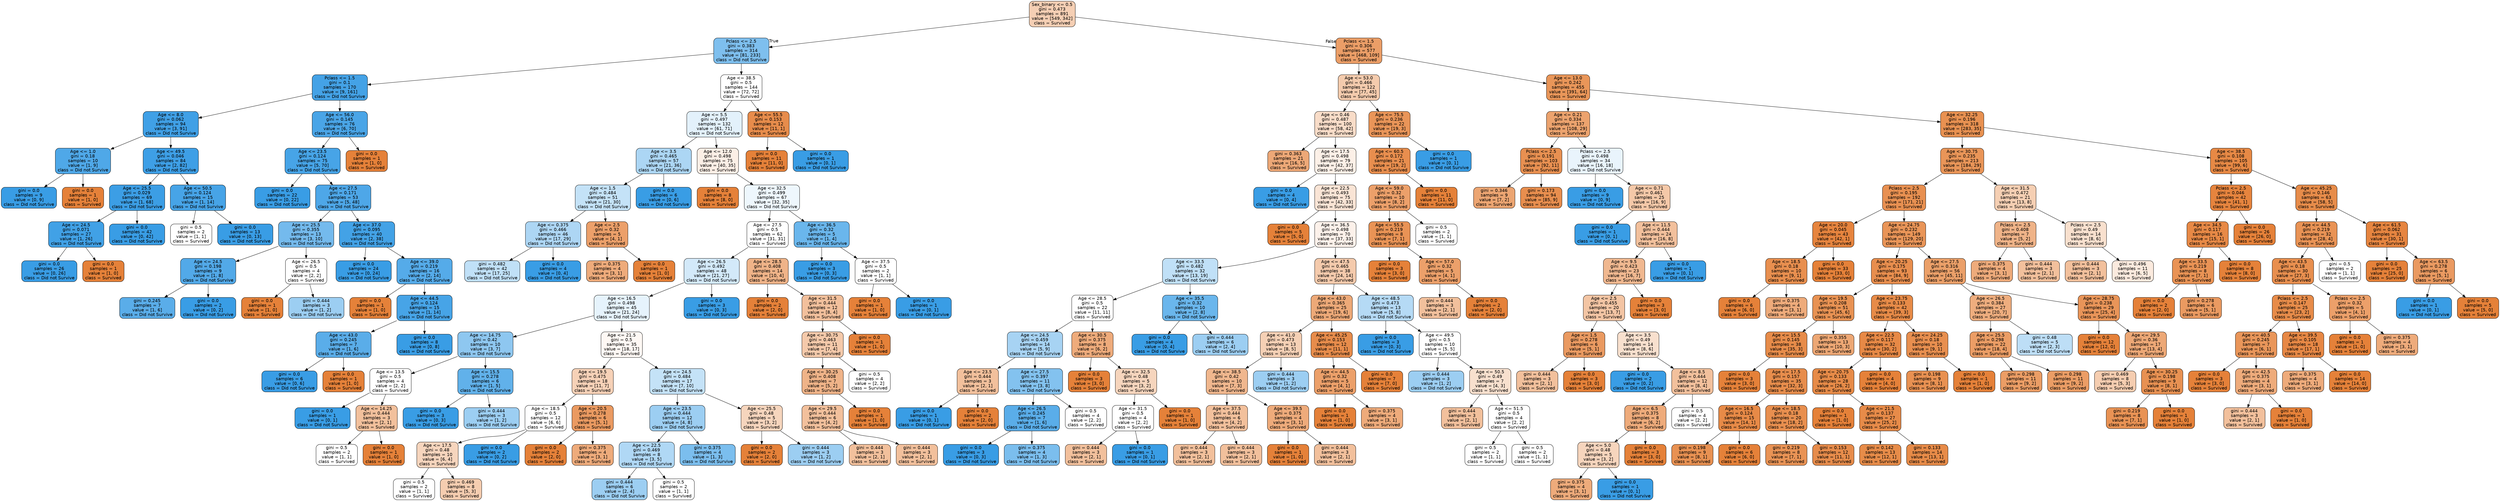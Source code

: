 digraph Tree {
node [shape=box, style="filled, rounded", color="black", fontname=helvetica] ;
edge [fontname=helvetica] ;
0 [label="Sex_binary <= 0.5\ngini = 0.473\nsamples = 891\nvalue = [549, 342]\nclass = Survived", fillcolor="#f5cfb4"] ;
1 [label="Pclass <= 2.5\ngini = 0.383\nsamples = 314\nvalue = [81, 233]\nclass = Did not Survive", fillcolor="#7ebfee"] ;
0 -> 1 [labeldistance=2.5, labelangle=45, headlabel="True"] ;
2 [label="Pclass <= 1.5\ngini = 0.1\nsamples = 170\nvalue = [9, 161]\nclass = Did not Survive", fillcolor="#44a2e6"] ;
1 -> 2 ;
3 [label="Age <= 8.0\ngini = 0.062\nsamples = 94\nvalue = [3, 91]\nclass = Did not Survive", fillcolor="#40a0e6"] ;
2 -> 3 ;
4 [label="Age <= 1.0\ngini = 0.18\nsamples = 10\nvalue = [1, 9]\nclass = Did not Survive", fillcolor="#4fa8e8"] ;
3 -> 4 ;
5 [label="gini = 0.0\nsamples = 9\nvalue = [0, 9]\nclass = Did not Survive", fillcolor="#399de5"] ;
4 -> 5 ;
6 [label="gini = 0.0\nsamples = 1\nvalue = [1, 0]\nclass = Survived", fillcolor="#e58139"] ;
4 -> 6 ;
7 [label="Age <= 49.5\ngini = 0.046\nsamples = 84\nvalue = [2, 82]\nclass = Did not Survive", fillcolor="#3e9fe6"] ;
3 -> 7 ;
8 [label="Age <= 25.5\ngini = 0.029\nsamples = 69\nvalue = [1, 68]\nclass = Did not Survive", fillcolor="#3c9ee5"] ;
7 -> 8 ;
9 [label="Age <= 24.5\ngini = 0.071\nsamples = 27\nvalue = [1, 26]\nclass = Did not Survive", fillcolor="#41a1e6"] ;
8 -> 9 ;
10 [label="gini = 0.0\nsamples = 26\nvalue = [0, 26]\nclass = Did not Survive", fillcolor="#399de5"] ;
9 -> 10 ;
11 [label="gini = 0.0\nsamples = 1\nvalue = [1, 0]\nclass = Survived", fillcolor="#e58139"] ;
9 -> 11 ;
12 [label="gini = 0.0\nsamples = 42\nvalue = [0, 42]\nclass = Did not Survive", fillcolor="#399de5"] ;
8 -> 12 ;
13 [label="Age <= 50.5\ngini = 0.124\nsamples = 15\nvalue = [1, 14]\nclass = Did not Survive", fillcolor="#47a4e7"] ;
7 -> 13 ;
14 [label="gini = 0.5\nsamples = 2\nvalue = [1, 1]\nclass = Survived", fillcolor="#ffffff"] ;
13 -> 14 ;
15 [label="gini = 0.0\nsamples = 13\nvalue = [0, 13]\nclass = Did not Survive", fillcolor="#399de5"] ;
13 -> 15 ;
16 [label="Age <= 56.0\ngini = 0.145\nsamples = 76\nvalue = [6, 70]\nclass = Did not Survive", fillcolor="#4aa5e7"] ;
2 -> 16 ;
17 [label="Age <= 23.5\ngini = 0.124\nsamples = 75\nvalue = [5, 70]\nclass = Did not Survive", fillcolor="#47a4e7"] ;
16 -> 17 ;
18 [label="gini = 0.0\nsamples = 22\nvalue = [0, 22]\nclass = Did not Survive", fillcolor="#399de5"] ;
17 -> 18 ;
19 [label="Age <= 27.5\ngini = 0.171\nsamples = 53\nvalue = [5, 48]\nclass = Did not Survive", fillcolor="#4ea7e8"] ;
17 -> 19 ;
20 [label="Age <= 25.5\ngini = 0.355\nsamples = 13\nvalue = [3, 10]\nclass = Did not Survive", fillcolor="#74baed"] ;
19 -> 20 ;
21 [label="Age <= 24.5\ngini = 0.198\nsamples = 9\nvalue = [1, 8]\nclass = Did not Survive", fillcolor="#52a9e8"] ;
20 -> 21 ;
22 [label="gini = 0.245\nsamples = 7\nvalue = [1, 6]\nclass = Did not Survive", fillcolor="#5aade9"] ;
21 -> 22 ;
23 [label="gini = 0.0\nsamples = 2\nvalue = [0, 2]\nclass = Did not Survive", fillcolor="#399de5"] ;
21 -> 23 ;
24 [label="Age <= 26.5\ngini = 0.5\nsamples = 4\nvalue = [2, 2]\nclass = Survived", fillcolor="#ffffff"] ;
20 -> 24 ;
25 [label="gini = 0.0\nsamples = 1\nvalue = [1, 0]\nclass = Survived", fillcolor="#e58139"] ;
24 -> 25 ;
26 [label="gini = 0.444\nsamples = 3\nvalue = [1, 2]\nclass = Did not Survive", fillcolor="#9ccef2"] ;
24 -> 26 ;
27 [label="Age <= 37.0\ngini = 0.095\nsamples = 40\nvalue = [2, 38]\nclass = Did not Survive", fillcolor="#43a2e6"] ;
19 -> 27 ;
28 [label="gini = 0.0\nsamples = 24\nvalue = [0, 24]\nclass = Did not Survive", fillcolor="#399de5"] ;
27 -> 28 ;
29 [label="Age <= 39.0\ngini = 0.219\nsamples = 16\nvalue = [2, 14]\nclass = Did not Survive", fillcolor="#55abe9"] ;
27 -> 29 ;
30 [label="gini = 0.0\nsamples = 1\nvalue = [1, 0]\nclass = Survived", fillcolor="#e58139"] ;
29 -> 30 ;
31 [label="Age <= 44.5\ngini = 0.124\nsamples = 15\nvalue = [1, 14]\nclass = Did not Survive", fillcolor="#47a4e7"] ;
29 -> 31 ;
32 [label="Age <= 43.0\ngini = 0.245\nsamples = 7\nvalue = [1, 6]\nclass = Did not Survive", fillcolor="#5aade9"] ;
31 -> 32 ;
33 [label="gini = 0.0\nsamples = 6\nvalue = [0, 6]\nclass = Did not Survive", fillcolor="#399de5"] ;
32 -> 33 ;
34 [label="gini = 0.0\nsamples = 1\nvalue = [1, 0]\nclass = Survived", fillcolor="#e58139"] ;
32 -> 34 ;
35 [label="gini = 0.0\nsamples = 8\nvalue = [0, 8]\nclass = Did not Survive", fillcolor="#399de5"] ;
31 -> 35 ;
36 [label="gini = 0.0\nsamples = 1\nvalue = [1, 0]\nclass = Survived", fillcolor="#e58139"] ;
16 -> 36 ;
37 [label="Age <= 38.5\ngini = 0.5\nsamples = 144\nvalue = [72, 72]\nclass = Survived", fillcolor="#ffffff"] ;
1 -> 37 ;
38 [label="Age <= 5.5\ngini = 0.497\nsamples = 132\nvalue = [61, 71]\nclass = Did not Survive", fillcolor="#e3f1fb"] ;
37 -> 38 ;
39 [label="Age <= 3.5\ngini = 0.465\nsamples = 57\nvalue = [21, 36]\nclass = Did not Survive", fillcolor="#acd6f4"] ;
38 -> 39 ;
40 [label="Age <= 1.5\ngini = 0.484\nsamples = 51\nvalue = [21, 30]\nclass = Did not Survive", fillcolor="#c4e2f7"] ;
39 -> 40 ;
41 [label="Age <= 0.375\ngini = 0.466\nsamples = 46\nvalue = [17, 29]\nclass = Did not Survive", fillcolor="#add6f4"] ;
40 -> 41 ;
42 [label="gini = 0.482\nsamples = 42\nvalue = [17, 25]\nclass = Did not Survive", fillcolor="#c0e0f7"] ;
41 -> 42 ;
43 [label="gini = 0.0\nsamples = 4\nvalue = [0, 4]\nclass = Did not Survive", fillcolor="#399de5"] ;
41 -> 43 ;
44 [label="Age <= 2.5\ngini = 0.32\nsamples = 5\nvalue = [4, 1]\nclass = Survived", fillcolor="#eca06a"] ;
40 -> 44 ;
45 [label="gini = 0.375\nsamples = 4\nvalue = [3, 1]\nclass = Survived", fillcolor="#eeab7b"] ;
44 -> 45 ;
46 [label="gini = 0.0\nsamples = 1\nvalue = [1, 0]\nclass = Survived", fillcolor="#e58139"] ;
44 -> 46 ;
47 [label="gini = 0.0\nsamples = 6\nvalue = [0, 6]\nclass = Did not Survive", fillcolor="#399de5"] ;
39 -> 47 ;
48 [label="Age <= 12.0\ngini = 0.498\nsamples = 75\nvalue = [40, 35]\nclass = Survived", fillcolor="#fcefe6"] ;
38 -> 48 ;
49 [label="gini = 0.0\nsamples = 8\nvalue = [8, 0]\nclass = Survived", fillcolor="#e58139"] ;
48 -> 49 ;
50 [label="Age <= 32.5\ngini = 0.499\nsamples = 67\nvalue = [32, 35]\nclass = Did not Survive", fillcolor="#eef7fd"] ;
48 -> 50 ;
51 [label="Age <= 27.5\ngini = 0.5\nsamples = 62\nvalue = [31, 31]\nclass = Survived", fillcolor="#ffffff"] ;
50 -> 51 ;
52 [label="Age <= 26.5\ngini = 0.492\nsamples = 48\nvalue = [21, 27]\nclass = Did not Survive", fillcolor="#d3e9f9"] ;
51 -> 52 ;
53 [label="Age <= 16.5\ngini = 0.498\nsamples = 45\nvalue = [21, 24]\nclass = Did not Survive", fillcolor="#e6f3fc"] ;
52 -> 53 ;
54 [label="Age <= 14.75\ngini = 0.42\nsamples = 10\nvalue = [3, 7]\nclass = Did not Survive", fillcolor="#8ec7f0"] ;
53 -> 54 ;
55 [label="Age <= 13.5\ngini = 0.5\nsamples = 4\nvalue = [2, 2]\nclass = Survived", fillcolor="#ffffff"] ;
54 -> 55 ;
56 [label="gini = 0.0\nsamples = 1\nvalue = [0, 1]\nclass = Did not Survive", fillcolor="#399de5"] ;
55 -> 56 ;
57 [label="Age <= 14.25\ngini = 0.444\nsamples = 3\nvalue = [2, 1]\nclass = Survived", fillcolor="#f2c09c"] ;
55 -> 57 ;
58 [label="gini = 0.5\nsamples = 2\nvalue = [1, 1]\nclass = Survived", fillcolor="#ffffff"] ;
57 -> 58 ;
59 [label="gini = 0.0\nsamples = 1\nvalue = [1, 0]\nclass = Survived", fillcolor="#e58139"] ;
57 -> 59 ;
60 [label="Age <= 15.5\ngini = 0.278\nsamples = 6\nvalue = [1, 5]\nclass = Did not Survive", fillcolor="#61b1ea"] ;
54 -> 60 ;
61 [label="gini = 0.0\nsamples = 3\nvalue = [0, 3]\nclass = Did not Survive", fillcolor="#399de5"] ;
60 -> 61 ;
62 [label="gini = 0.444\nsamples = 3\nvalue = [1, 2]\nclass = Did not Survive", fillcolor="#9ccef2"] ;
60 -> 62 ;
63 [label="Age <= 21.5\ngini = 0.5\nsamples = 35\nvalue = [18, 17]\nclass = Survived", fillcolor="#fef8f4"] ;
53 -> 63 ;
64 [label="Age <= 19.5\ngini = 0.475\nsamples = 18\nvalue = [11, 7]\nclass = Survived", fillcolor="#f6d1b7"] ;
63 -> 64 ;
65 [label="Age <= 18.5\ngini = 0.5\nsamples = 12\nvalue = [6, 6]\nclass = Survived", fillcolor="#ffffff"] ;
64 -> 65 ;
66 [label="Age <= 17.5\ngini = 0.48\nsamples = 10\nvalue = [6, 4]\nclass = Survived", fillcolor="#f6d5bd"] ;
65 -> 66 ;
67 [label="gini = 0.5\nsamples = 2\nvalue = [1, 1]\nclass = Survived", fillcolor="#ffffff"] ;
66 -> 67 ;
68 [label="gini = 0.469\nsamples = 8\nvalue = [5, 3]\nclass = Survived", fillcolor="#f5cdb0"] ;
66 -> 68 ;
69 [label="gini = 0.0\nsamples = 2\nvalue = [0, 2]\nclass = Did not Survive", fillcolor="#399de5"] ;
65 -> 69 ;
70 [label="Age <= 20.5\ngini = 0.278\nsamples = 6\nvalue = [5, 1]\nclass = Survived", fillcolor="#ea9a61"] ;
64 -> 70 ;
71 [label="gini = 0.0\nsamples = 2\nvalue = [2, 0]\nclass = Survived", fillcolor="#e58139"] ;
70 -> 71 ;
72 [label="gini = 0.375\nsamples = 4\nvalue = [3, 1]\nclass = Survived", fillcolor="#eeab7b"] ;
70 -> 72 ;
73 [label="Age <= 24.5\ngini = 0.484\nsamples = 17\nvalue = [7, 10]\nclass = Did not Survive", fillcolor="#c4e2f7"] ;
63 -> 73 ;
74 [label="Age <= 23.5\ngini = 0.444\nsamples = 12\nvalue = [4, 8]\nclass = Did not Survive", fillcolor="#9ccef2"] ;
73 -> 74 ;
75 [label="Age <= 22.5\ngini = 0.469\nsamples = 8\nvalue = [3, 5]\nclass = Did not Survive", fillcolor="#b0d8f5"] ;
74 -> 75 ;
76 [label="gini = 0.444\nsamples = 6\nvalue = [2, 4]\nclass = Did not Survive", fillcolor="#9ccef2"] ;
75 -> 76 ;
77 [label="gini = 0.5\nsamples = 2\nvalue = [1, 1]\nclass = Survived", fillcolor="#ffffff"] ;
75 -> 77 ;
78 [label="gini = 0.375\nsamples = 4\nvalue = [1, 3]\nclass = Did not Survive", fillcolor="#7bbeee"] ;
74 -> 78 ;
79 [label="Age <= 25.5\ngini = 0.48\nsamples = 5\nvalue = [3, 2]\nclass = Survived", fillcolor="#f6d5bd"] ;
73 -> 79 ;
80 [label="gini = 0.0\nsamples = 2\nvalue = [2, 0]\nclass = Survived", fillcolor="#e58139"] ;
79 -> 80 ;
81 [label="gini = 0.444\nsamples = 3\nvalue = [1, 2]\nclass = Did not Survive", fillcolor="#9ccef2"] ;
79 -> 81 ;
82 [label="gini = 0.0\nsamples = 3\nvalue = [0, 3]\nclass = Did not Survive", fillcolor="#399de5"] ;
52 -> 82 ;
83 [label="Age <= 28.5\ngini = 0.408\nsamples = 14\nvalue = [10, 4]\nclass = Survived", fillcolor="#efb388"] ;
51 -> 83 ;
84 [label="gini = 0.0\nsamples = 2\nvalue = [2, 0]\nclass = Survived", fillcolor="#e58139"] ;
83 -> 84 ;
85 [label="Age <= 31.5\ngini = 0.444\nsamples = 12\nvalue = [8, 4]\nclass = Survived", fillcolor="#f2c09c"] ;
83 -> 85 ;
86 [label="Age <= 30.75\ngini = 0.463\nsamples = 11\nvalue = [7, 4]\nclass = Survived", fillcolor="#f4c9aa"] ;
85 -> 86 ;
87 [label="Age <= 30.25\ngini = 0.408\nsamples = 7\nvalue = [5, 2]\nclass = Survived", fillcolor="#efb388"] ;
86 -> 87 ;
88 [label="Age <= 29.5\ngini = 0.444\nsamples = 6\nvalue = [4, 2]\nclass = Survived", fillcolor="#f2c09c"] ;
87 -> 88 ;
89 [label="gini = 0.444\nsamples = 3\nvalue = [2, 1]\nclass = Survived", fillcolor="#f2c09c"] ;
88 -> 89 ;
90 [label="gini = 0.444\nsamples = 3\nvalue = [2, 1]\nclass = Survived", fillcolor="#f2c09c"] ;
88 -> 90 ;
91 [label="gini = 0.0\nsamples = 1\nvalue = [1, 0]\nclass = Survived", fillcolor="#e58139"] ;
87 -> 91 ;
92 [label="gini = 0.5\nsamples = 4\nvalue = [2, 2]\nclass = Survived", fillcolor="#ffffff"] ;
86 -> 92 ;
93 [label="gini = 0.0\nsamples = 1\nvalue = [1, 0]\nclass = Survived", fillcolor="#e58139"] ;
85 -> 93 ;
94 [label="Age <= 36.5\ngini = 0.32\nsamples = 5\nvalue = [1, 4]\nclass = Did not Survive", fillcolor="#6ab6ec"] ;
50 -> 94 ;
95 [label="gini = 0.0\nsamples = 3\nvalue = [0, 3]\nclass = Did not Survive", fillcolor="#399de5"] ;
94 -> 95 ;
96 [label="Age <= 37.5\ngini = 0.5\nsamples = 2\nvalue = [1, 1]\nclass = Survived", fillcolor="#ffffff"] ;
94 -> 96 ;
97 [label="gini = 0.0\nsamples = 1\nvalue = [1, 0]\nclass = Survived", fillcolor="#e58139"] ;
96 -> 97 ;
98 [label="gini = 0.0\nsamples = 1\nvalue = [0, 1]\nclass = Did not Survive", fillcolor="#399de5"] ;
96 -> 98 ;
99 [label="Age <= 55.5\ngini = 0.153\nsamples = 12\nvalue = [11, 1]\nclass = Survived", fillcolor="#e78c4b"] ;
37 -> 99 ;
100 [label="gini = 0.0\nsamples = 11\nvalue = [11, 0]\nclass = Survived", fillcolor="#e58139"] ;
99 -> 100 ;
101 [label="gini = 0.0\nsamples = 1\nvalue = [0, 1]\nclass = Did not Survive", fillcolor="#399de5"] ;
99 -> 101 ;
102 [label="Pclass <= 1.5\ngini = 0.306\nsamples = 577\nvalue = [468, 109]\nclass = Survived", fillcolor="#eb9e67"] ;
0 -> 102 [labeldistance=2.5, labelangle=-45, headlabel="False"] ;
103 [label="Age <= 53.0\ngini = 0.466\nsamples = 122\nvalue = [77, 45]\nclass = Survived", fillcolor="#f4cbad"] ;
102 -> 103 ;
104 [label="Age <= 0.46\ngini = 0.487\nsamples = 100\nvalue = [58, 42]\nclass = Survived", fillcolor="#f8dcc8"] ;
103 -> 104 ;
105 [label="gini = 0.363\nsamples = 21\nvalue = [16, 5]\nclass = Survived", fillcolor="#eda877"] ;
104 -> 105 ;
106 [label="Age <= 17.5\ngini = 0.498\nsamples = 79\nvalue = [42, 37]\nclass = Survived", fillcolor="#fcf0e7"] ;
104 -> 106 ;
107 [label="gini = 0.0\nsamples = 4\nvalue = [0, 4]\nclass = Did not Survive", fillcolor="#399de5"] ;
106 -> 107 ;
108 [label="Age <= 22.5\ngini = 0.493\nsamples = 75\nvalue = [42, 33]\nclass = Survived", fillcolor="#f9e4d5"] ;
106 -> 108 ;
109 [label="gini = 0.0\nsamples = 5\nvalue = [5, 0]\nclass = Survived", fillcolor="#e58139"] ;
108 -> 109 ;
110 [label="Age <= 36.5\ngini = 0.498\nsamples = 70\nvalue = [37, 33]\nclass = Survived", fillcolor="#fcf1ea"] ;
108 -> 110 ;
111 [label="Age <= 33.5\ngini = 0.482\nsamples = 32\nvalue = [13, 19]\nclass = Did not Survive", fillcolor="#c0e0f7"] ;
110 -> 111 ;
112 [label="Age <= 28.5\ngini = 0.5\nsamples = 22\nvalue = [11, 11]\nclass = Survived", fillcolor="#ffffff"] ;
111 -> 112 ;
113 [label="Age <= 24.5\ngini = 0.459\nsamples = 14\nvalue = [5, 9]\nclass = Did not Survive", fillcolor="#a7d3f3"] ;
112 -> 113 ;
114 [label="Age <= 23.5\ngini = 0.444\nsamples = 3\nvalue = [2, 1]\nclass = Survived", fillcolor="#f2c09c"] ;
113 -> 114 ;
115 [label="gini = 0.0\nsamples = 1\nvalue = [0, 1]\nclass = Did not Survive", fillcolor="#399de5"] ;
114 -> 115 ;
116 [label="gini = 0.0\nsamples = 2\nvalue = [2, 0]\nclass = Survived", fillcolor="#e58139"] ;
114 -> 116 ;
117 [label="Age <= 27.5\ngini = 0.397\nsamples = 11\nvalue = [3, 8]\nclass = Did not Survive", fillcolor="#83c2ef"] ;
113 -> 117 ;
118 [label="Age <= 26.5\ngini = 0.245\nsamples = 7\nvalue = [1, 6]\nclass = Did not Survive", fillcolor="#5aade9"] ;
117 -> 118 ;
119 [label="gini = 0.0\nsamples = 3\nvalue = [0, 3]\nclass = Did not Survive", fillcolor="#399de5"] ;
118 -> 119 ;
120 [label="gini = 0.375\nsamples = 4\nvalue = [1, 3]\nclass = Did not Survive", fillcolor="#7bbeee"] ;
118 -> 120 ;
121 [label="gini = 0.5\nsamples = 4\nvalue = [2, 2]\nclass = Survived", fillcolor="#ffffff"] ;
117 -> 121 ;
122 [label="Age <= 30.5\ngini = 0.375\nsamples = 8\nvalue = [6, 2]\nclass = Survived", fillcolor="#eeab7b"] ;
112 -> 122 ;
123 [label="gini = 0.0\nsamples = 3\nvalue = [3, 0]\nclass = Survived", fillcolor="#e58139"] ;
122 -> 123 ;
124 [label="Age <= 32.5\ngini = 0.48\nsamples = 5\nvalue = [3, 2]\nclass = Survived", fillcolor="#f6d5bd"] ;
122 -> 124 ;
125 [label="Age <= 31.5\ngini = 0.5\nsamples = 4\nvalue = [2, 2]\nclass = Survived", fillcolor="#ffffff"] ;
124 -> 125 ;
126 [label="gini = 0.444\nsamples = 3\nvalue = [2, 1]\nclass = Survived", fillcolor="#f2c09c"] ;
125 -> 126 ;
127 [label="gini = 0.0\nsamples = 1\nvalue = [0, 1]\nclass = Did not Survive", fillcolor="#399de5"] ;
125 -> 127 ;
128 [label="gini = 0.0\nsamples = 1\nvalue = [1, 0]\nclass = Survived", fillcolor="#e58139"] ;
124 -> 128 ;
129 [label="Age <= 35.5\ngini = 0.32\nsamples = 10\nvalue = [2, 8]\nclass = Did not Survive", fillcolor="#6ab6ec"] ;
111 -> 129 ;
130 [label="gini = 0.0\nsamples = 4\nvalue = [0, 4]\nclass = Did not Survive", fillcolor="#399de5"] ;
129 -> 130 ;
131 [label="gini = 0.444\nsamples = 6\nvalue = [2, 4]\nclass = Did not Survive", fillcolor="#9ccef2"] ;
129 -> 131 ;
132 [label="Age <= 47.5\ngini = 0.465\nsamples = 38\nvalue = [24, 14]\nclass = Survived", fillcolor="#f4caac"] ;
110 -> 132 ;
133 [label="Age <= 43.0\ngini = 0.365\nsamples = 25\nvalue = [19, 6]\nclass = Survived", fillcolor="#eda978"] ;
132 -> 133 ;
134 [label="Age <= 41.0\ngini = 0.473\nsamples = 13\nvalue = [8, 5]\nclass = Survived", fillcolor="#f5d0b5"] ;
133 -> 134 ;
135 [label="Age <= 38.5\ngini = 0.42\nsamples = 10\nvalue = [7, 3]\nclass = Survived", fillcolor="#f0b78e"] ;
134 -> 135 ;
136 [label="Age <= 37.5\ngini = 0.444\nsamples = 6\nvalue = [4, 2]\nclass = Survived", fillcolor="#f2c09c"] ;
135 -> 136 ;
137 [label="gini = 0.444\nsamples = 3\nvalue = [2, 1]\nclass = Survived", fillcolor="#f2c09c"] ;
136 -> 137 ;
138 [label="gini = 0.444\nsamples = 3\nvalue = [2, 1]\nclass = Survived", fillcolor="#f2c09c"] ;
136 -> 138 ;
139 [label="Age <= 39.5\ngini = 0.375\nsamples = 4\nvalue = [3, 1]\nclass = Survived", fillcolor="#eeab7b"] ;
135 -> 139 ;
140 [label="gini = 0.0\nsamples = 1\nvalue = [1, 0]\nclass = Survived", fillcolor="#e58139"] ;
139 -> 140 ;
141 [label="gini = 0.444\nsamples = 3\nvalue = [2, 1]\nclass = Survived", fillcolor="#f2c09c"] ;
139 -> 141 ;
142 [label="gini = 0.444\nsamples = 3\nvalue = [1, 2]\nclass = Did not Survive", fillcolor="#9ccef2"] ;
134 -> 142 ;
143 [label="Age <= 45.25\ngini = 0.153\nsamples = 12\nvalue = [11, 1]\nclass = Survived", fillcolor="#e78c4b"] ;
133 -> 143 ;
144 [label="Age <= 44.5\ngini = 0.32\nsamples = 5\nvalue = [4, 1]\nclass = Survived", fillcolor="#eca06a"] ;
143 -> 144 ;
145 [label="gini = 0.0\nsamples = 1\nvalue = [1, 0]\nclass = Survived", fillcolor="#e58139"] ;
144 -> 145 ;
146 [label="gini = 0.375\nsamples = 4\nvalue = [3, 1]\nclass = Survived", fillcolor="#eeab7b"] ;
144 -> 146 ;
147 [label="gini = 0.0\nsamples = 7\nvalue = [7, 0]\nclass = Survived", fillcolor="#e58139"] ;
143 -> 147 ;
148 [label="Age <= 48.5\ngini = 0.473\nsamples = 13\nvalue = [5, 8]\nclass = Did not Survive", fillcolor="#b5daf5"] ;
132 -> 148 ;
149 [label="gini = 0.0\nsamples = 3\nvalue = [0, 3]\nclass = Did not Survive", fillcolor="#399de5"] ;
148 -> 149 ;
150 [label="Age <= 49.5\ngini = 0.5\nsamples = 10\nvalue = [5, 5]\nclass = Survived", fillcolor="#ffffff"] ;
148 -> 150 ;
151 [label="gini = 0.444\nsamples = 3\nvalue = [1, 2]\nclass = Did not Survive", fillcolor="#9ccef2"] ;
150 -> 151 ;
152 [label="Age <= 50.5\ngini = 0.49\nsamples = 7\nvalue = [4, 3]\nclass = Survived", fillcolor="#f8e0ce"] ;
150 -> 152 ;
153 [label="gini = 0.444\nsamples = 3\nvalue = [2, 1]\nclass = Survived", fillcolor="#f2c09c"] ;
152 -> 153 ;
154 [label="Age <= 51.5\ngini = 0.5\nsamples = 4\nvalue = [2, 2]\nclass = Survived", fillcolor="#ffffff"] ;
152 -> 154 ;
155 [label="gini = 0.5\nsamples = 2\nvalue = [1, 1]\nclass = Survived", fillcolor="#ffffff"] ;
154 -> 155 ;
156 [label="gini = 0.5\nsamples = 2\nvalue = [1, 1]\nclass = Survived", fillcolor="#ffffff"] ;
154 -> 156 ;
157 [label="Age <= 75.5\ngini = 0.236\nsamples = 22\nvalue = [19, 3]\nclass = Survived", fillcolor="#e99558"] ;
103 -> 157 ;
158 [label="Age <= 60.5\ngini = 0.172\nsamples = 21\nvalue = [19, 2]\nclass = Survived", fillcolor="#e88e4e"] ;
157 -> 158 ;
159 [label="Age <= 59.0\ngini = 0.32\nsamples = 10\nvalue = [8, 2]\nclass = Survived", fillcolor="#eca06a"] ;
158 -> 159 ;
160 [label="Age <= 55.5\ngini = 0.219\nsamples = 8\nvalue = [7, 1]\nclass = Survived", fillcolor="#e99355"] ;
159 -> 160 ;
161 [label="gini = 0.0\nsamples = 3\nvalue = [3, 0]\nclass = Survived", fillcolor="#e58139"] ;
160 -> 161 ;
162 [label="Age <= 57.0\ngini = 0.32\nsamples = 5\nvalue = [4, 1]\nclass = Survived", fillcolor="#eca06a"] ;
160 -> 162 ;
163 [label="gini = 0.444\nsamples = 3\nvalue = [2, 1]\nclass = Survived", fillcolor="#f2c09c"] ;
162 -> 163 ;
164 [label="gini = 0.0\nsamples = 2\nvalue = [2, 0]\nclass = Survived", fillcolor="#e58139"] ;
162 -> 164 ;
165 [label="gini = 0.5\nsamples = 2\nvalue = [1, 1]\nclass = Survived", fillcolor="#ffffff"] ;
159 -> 165 ;
166 [label="gini = 0.0\nsamples = 11\nvalue = [11, 0]\nclass = Survived", fillcolor="#e58139"] ;
158 -> 166 ;
167 [label="gini = 0.0\nsamples = 1\nvalue = [0, 1]\nclass = Did not Survive", fillcolor="#399de5"] ;
157 -> 167 ;
168 [label="Age <= 13.0\ngini = 0.242\nsamples = 455\nvalue = [391, 64]\nclass = Survived", fillcolor="#e99659"] ;
102 -> 168 ;
169 [label="Age <= 0.21\ngini = 0.334\nsamples = 137\nvalue = [108, 29]\nclass = Survived", fillcolor="#eca36e"] ;
168 -> 169 ;
170 [label="Pclass <= 2.5\ngini = 0.191\nsamples = 103\nvalue = [92, 11]\nclass = Survived", fillcolor="#e89051"] ;
169 -> 170 ;
171 [label="gini = 0.346\nsamples = 9\nvalue = [7, 2]\nclass = Survived", fillcolor="#eca572"] ;
170 -> 171 ;
172 [label="gini = 0.173\nsamples = 94\nvalue = [85, 9]\nclass = Survived", fillcolor="#e88e4e"] ;
170 -> 172 ;
173 [label="Pclass <= 2.5\ngini = 0.498\nsamples = 34\nvalue = [16, 18]\nclass = Did not Survive", fillcolor="#e9f4fc"] ;
169 -> 173 ;
174 [label="gini = 0.0\nsamples = 9\nvalue = [0, 9]\nclass = Did not Survive", fillcolor="#399de5"] ;
173 -> 174 ;
175 [label="Age <= 0.71\ngini = 0.461\nsamples = 25\nvalue = [16, 9]\nclass = Survived", fillcolor="#f4c8a8"] ;
173 -> 175 ;
176 [label="gini = 0.0\nsamples = 1\nvalue = [0, 1]\nclass = Did not Survive", fillcolor="#399de5"] ;
175 -> 176 ;
177 [label="Age <= 11.5\ngini = 0.444\nsamples = 24\nvalue = [16, 8]\nclass = Survived", fillcolor="#f2c09c"] ;
175 -> 177 ;
178 [label="Age <= 9.5\ngini = 0.423\nsamples = 23\nvalue = [16, 7]\nclass = Survived", fillcolor="#f0b890"] ;
177 -> 178 ;
179 [label="Age <= 2.5\ngini = 0.455\nsamples = 20\nvalue = [13, 7]\nclass = Survived", fillcolor="#f3c5a4"] ;
178 -> 179 ;
180 [label="Age <= 1.5\ngini = 0.278\nsamples = 6\nvalue = [5, 1]\nclass = Survived", fillcolor="#ea9a61"] ;
179 -> 180 ;
181 [label="gini = 0.444\nsamples = 3\nvalue = [2, 1]\nclass = Survived", fillcolor="#f2c09c"] ;
180 -> 181 ;
182 [label="gini = 0.0\nsamples = 3\nvalue = [3, 0]\nclass = Survived", fillcolor="#e58139"] ;
180 -> 182 ;
183 [label="Age <= 3.5\ngini = 0.49\nsamples = 14\nvalue = [8, 6]\nclass = Survived", fillcolor="#f8e0ce"] ;
179 -> 183 ;
184 [label="gini = 0.0\nsamples = 2\nvalue = [0, 2]\nclass = Did not Survive", fillcolor="#399de5"] ;
183 -> 184 ;
185 [label="Age <= 8.5\ngini = 0.444\nsamples = 12\nvalue = [8, 4]\nclass = Survived", fillcolor="#f2c09c"] ;
183 -> 185 ;
186 [label="Age <= 6.5\ngini = 0.375\nsamples = 8\nvalue = [6, 2]\nclass = Survived", fillcolor="#eeab7b"] ;
185 -> 186 ;
187 [label="Age <= 5.0\ngini = 0.48\nsamples = 5\nvalue = [3, 2]\nclass = Survived", fillcolor="#f6d5bd"] ;
186 -> 187 ;
188 [label="gini = 0.375\nsamples = 4\nvalue = [3, 1]\nclass = Survived", fillcolor="#eeab7b"] ;
187 -> 188 ;
189 [label="gini = 0.0\nsamples = 1\nvalue = [0, 1]\nclass = Did not Survive", fillcolor="#399de5"] ;
187 -> 189 ;
190 [label="gini = 0.0\nsamples = 3\nvalue = [3, 0]\nclass = Survived", fillcolor="#e58139"] ;
186 -> 190 ;
191 [label="gini = 0.5\nsamples = 4\nvalue = [2, 2]\nclass = Survived", fillcolor="#ffffff"] ;
185 -> 191 ;
192 [label="gini = 0.0\nsamples = 3\nvalue = [3, 0]\nclass = Survived", fillcolor="#e58139"] ;
178 -> 192 ;
193 [label="gini = 0.0\nsamples = 1\nvalue = [0, 1]\nclass = Did not Survive", fillcolor="#399de5"] ;
177 -> 193 ;
194 [label="Age <= 32.25\ngini = 0.196\nsamples = 318\nvalue = [283, 35]\nclass = Survived", fillcolor="#e89151"] ;
168 -> 194 ;
195 [label="Age <= 30.75\ngini = 0.235\nsamples = 213\nvalue = [184, 29]\nclass = Survived", fillcolor="#e99558"] ;
194 -> 195 ;
196 [label="Pclass <= 2.5\ngini = 0.195\nsamples = 192\nvalue = [171, 21]\nclass = Survived", fillcolor="#e89051"] ;
195 -> 196 ;
197 [label="Age <= 20.0\ngini = 0.045\nsamples = 43\nvalue = [42, 1]\nclass = Survived", fillcolor="#e6843e"] ;
196 -> 197 ;
198 [label="Age <= 18.5\ngini = 0.18\nsamples = 10\nvalue = [9, 1]\nclass = Survived", fillcolor="#e88f4f"] ;
197 -> 198 ;
199 [label="gini = 0.0\nsamples = 6\nvalue = [6, 0]\nclass = Survived", fillcolor="#e58139"] ;
198 -> 199 ;
200 [label="gini = 0.375\nsamples = 4\nvalue = [3, 1]\nclass = Survived", fillcolor="#eeab7b"] ;
198 -> 200 ;
201 [label="gini = 0.0\nsamples = 33\nvalue = [33, 0]\nclass = Survived", fillcolor="#e58139"] ;
197 -> 201 ;
202 [label="Age <= 24.75\ngini = 0.232\nsamples = 149\nvalue = [129, 20]\nclass = Survived", fillcolor="#e99558"] ;
196 -> 202 ;
203 [label="Age <= 20.25\ngini = 0.175\nsamples = 93\nvalue = [84, 9]\nclass = Survived", fillcolor="#e88e4e"] ;
202 -> 203 ;
204 [label="Age <= 19.5\ngini = 0.208\nsamples = 51\nvalue = [45, 6]\nclass = Survived", fillcolor="#e89253"] ;
203 -> 204 ;
205 [label="Age <= 15.5\ngini = 0.145\nsamples = 38\nvalue = [35, 3]\nclass = Survived", fillcolor="#e78c4a"] ;
204 -> 205 ;
206 [label="gini = 0.0\nsamples = 3\nvalue = [3, 0]\nclass = Survived", fillcolor="#e58139"] ;
205 -> 206 ;
207 [label="Age <= 17.5\ngini = 0.157\nsamples = 35\nvalue = [32, 3]\nclass = Survived", fillcolor="#e78d4c"] ;
205 -> 207 ;
208 [label="Age <= 16.5\ngini = 0.124\nsamples = 15\nvalue = [14, 1]\nclass = Survived", fillcolor="#e78a47"] ;
207 -> 208 ;
209 [label="gini = 0.198\nsamples = 9\nvalue = [8, 1]\nclass = Survived", fillcolor="#e89152"] ;
208 -> 209 ;
210 [label="gini = 0.0\nsamples = 6\nvalue = [6, 0]\nclass = Survived", fillcolor="#e58139"] ;
208 -> 210 ;
211 [label="Age <= 18.5\ngini = 0.18\nsamples = 20\nvalue = [18, 2]\nclass = Survived", fillcolor="#e88f4f"] ;
207 -> 211 ;
212 [label="gini = 0.219\nsamples = 8\nvalue = [7, 1]\nclass = Survived", fillcolor="#e99355"] ;
211 -> 212 ;
213 [label="gini = 0.153\nsamples = 12\nvalue = [11, 1]\nclass = Survived", fillcolor="#e78c4b"] ;
211 -> 213 ;
214 [label="gini = 0.355\nsamples = 13\nvalue = [10, 3]\nclass = Survived", fillcolor="#eda774"] ;
204 -> 214 ;
215 [label="Age <= 23.75\ngini = 0.133\nsamples = 42\nvalue = [39, 3]\nclass = Survived", fillcolor="#e78b48"] ;
203 -> 215 ;
216 [label="Age <= 22.5\ngini = 0.117\nsamples = 32\nvalue = [30, 2]\nclass = Survived", fillcolor="#e78946"] ;
215 -> 216 ;
217 [label="Age <= 20.75\ngini = 0.133\nsamples = 28\nvalue = [26, 2]\nclass = Survived", fillcolor="#e78b48"] ;
216 -> 217 ;
218 [label="gini = 0.0\nsamples = 1\nvalue = [1, 0]\nclass = Survived", fillcolor="#e58139"] ;
217 -> 218 ;
219 [label="Age <= 21.5\ngini = 0.137\nsamples = 27\nvalue = [25, 2]\nclass = Survived", fillcolor="#e78b49"] ;
217 -> 219 ;
220 [label="gini = 0.142\nsamples = 13\nvalue = [12, 1]\nclass = Survived", fillcolor="#e78c49"] ;
219 -> 220 ;
221 [label="gini = 0.133\nsamples = 14\nvalue = [13, 1]\nclass = Survived", fillcolor="#e78b48"] ;
219 -> 221 ;
222 [label="gini = 0.0\nsamples = 4\nvalue = [4, 0]\nclass = Survived", fillcolor="#e58139"] ;
216 -> 222 ;
223 [label="Age <= 24.25\ngini = 0.18\nsamples = 10\nvalue = [9, 1]\nclass = Survived", fillcolor="#e88f4f"] ;
215 -> 223 ;
224 [label="gini = 0.198\nsamples = 9\nvalue = [8, 1]\nclass = Survived", fillcolor="#e89152"] ;
223 -> 224 ;
225 [label="gini = 0.0\nsamples = 1\nvalue = [1, 0]\nclass = Survived", fillcolor="#e58139"] ;
223 -> 225 ;
226 [label="Age <= 27.5\ngini = 0.316\nsamples = 56\nvalue = [45, 11]\nclass = Survived", fillcolor="#eba069"] ;
202 -> 226 ;
227 [label="Age <= 26.5\ngini = 0.384\nsamples = 27\nvalue = [20, 7]\nclass = Survived", fillcolor="#eead7e"] ;
226 -> 227 ;
228 [label="Age <= 25.5\ngini = 0.298\nsamples = 22\nvalue = [18, 4]\nclass = Survived", fillcolor="#eb9d65"] ;
227 -> 228 ;
229 [label="gini = 0.298\nsamples = 11\nvalue = [9, 2]\nclass = Survived", fillcolor="#eb9d65"] ;
228 -> 229 ;
230 [label="gini = 0.298\nsamples = 11\nvalue = [9, 2]\nclass = Survived", fillcolor="#eb9d65"] ;
228 -> 230 ;
231 [label="gini = 0.48\nsamples = 5\nvalue = [2, 3]\nclass = Did not Survive", fillcolor="#bddef6"] ;
227 -> 231 ;
232 [label="Age <= 28.75\ngini = 0.238\nsamples = 29\nvalue = [25, 4]\nclass = Survived", fillcolor="#e99559"] ;
226 -> 232 ;
233 [label="gini = 0.0\nsamples = 12\nvalue = [12, 0]\nclass = Survived", fillcolor="#e58139"] ;
232 -> 233 ;
234 [label="Age <= 29.5\ngini = 0.36\nsamples = 17\nvalue = [13, 4]\nclass = Survived", fillcolor="#eda876"] ;
232 -> 234 ;
235 [label="gini = 0.469\nsamples = 8\nvalue = [5, 3]\nclass = Survived", fillcolor="#f5cdb0"] ;
234 -> 235 ;
236 [label="Age <= 30.25\ngini = 0.198\nsamples = 9\nvalue = [8, 1]\nclass = Survived", fillcolor="#e89152"] ;
234 -> 236 ;
237 [label="gini = 0.219\nsamples = 8\nvalue = [7, 1]\nclass = Survived", fillcolor="#e99355"] ;
236 -> 237 ;
238 [label="gini = 0.0\nsamples = 1\nvalue = [1, 0]\nclass = Survived", fillcolor="#e58139"] ;
236 -> 238 ;
239 [label="Age <= 31.5\ngini = 0.472\nsamples = 21\nvalue = [13, 8]\nclass = Survived", fillcolor="#f5cfb3"] ;
195 -> 239 ;
240 [label="Pclass <= 2.5\ngini = 0.408\nsamples = 7\nvalue = [5, 2]\nclass = Survived", fillcolor="#efb388"] ;
239 -> 240 ;
241 [label="gini = 0.375\nsamples = 4\nvalue = [3, 1]\nclass = Survived", fillcolor="#eeab7b"] ;
240 -> 241 ;
242 [label="gini = 0.444\nsamples = 3\nvalue = [2, 1]\nclass = Survived", fillcolor="#f2c09c"] ;
240 -> 242 ;
243 [label="Pclass <= 2.5\ngini = 0.49\nsamples = 14\nvalue = [8, 6]\nclass = Survived", fillcolor="#f8e0ce"] ;
239 -> 243 ;
244 [label="gini = 0.444\nsamples = 3\nvalue = [2, 1]\nclass = Survived", fillcolor="#f2c09c"] ;
243 -> 244 ;
245 [label="gini = 0.496\nsamples = 11\nvalue = [6, 5]\nclass = Survived", fillcolor="#fbeade"] ;
243 -> 245 ;
246 [label="Age <= 38.5\ngini = 0.108\nsamples = 105\nvalue = [99, 6]\nclass = Survived", fillcolor="#e78945"] ;
194 -> 246 ;
247 [label="Pclass <= 2.5\ngini = 0.046\nsamples = 42\nvalue = [41, 1]\nclass = Survived", fillcolor="#e6843e"] ;
246 -> 247 ;
248 [label="Age <= 34.5\ngini = 0.117\nsamples = 16\nvalue = [15, 1]\nclass = Survived", fillcolor="#e78946"] ;
247 -> 248 ;
249 [label="Age <= 33.5\ngini = 0.219\nsamples = 8\nvalue = [7, 1]\nclass = Survived", fillcolor="#e99355"] ;
248 -> 249 ;
250 [label="gini = 0.0\nsamples = 2\nvalue = [2, 0]\nclass = Survived", fillcolor="#e58139"] ;
249 -> 250 ;
251 [label="gini = 0.278\nsamples = 6\nvalue = [5, 1]\nclass = Survived", fillcolor="#ea9a61"] ;
249 -> 251 ;
252 [label="gini = 0.0\nsamples = 8\nvalue = [8, 0]\nclass = Survived", fillcolor="#e58139"] ;
248 -> 252 ;
253 [label="gini = 0.0\nsamples = 26\nvalue = [26, 0]\nclass = Survived", fillcolor="#e58139"] ;
247 -> 253 ;
254 [label="Age <= 45.25\ngini = 0.146\nsamples = 63\nvalue = [58, 5]\nclass = Survived", fillcolor="#e78c4a"] ;
246 -> 254 ;
255 [label="Age <= 44.5\ngini = 0.219\nsamples = 32\nvalue = [28, 4]\nclass = Survived", fillcolor="#e99355"] ;
254 -> 255 ;
256 [label="Age <= 43.5\ngini = 0.18\nsamples = 30\nvalue = [27, 3]\nclass = Survived", fillcolor="#e88f4f"] ;
255 -> 256 ;
257 [label="Pclass <= 2.5\ngini = 0.147\nsamples = 25\nvalue = [23, 2]\nclass = Survived", fillcolor="#e78c4a"] ;
256 -> 257 ;
258 [label="Age <= 40.5\ngini = 0.245\nsamples = 7\nvalue = [6, 1]\nclass = Survived", fillcolor="#e9965a"] ;
257 -> 258 ;
259 [label="gini = 0.0\nsamples = 3\nvalue = [3, 0]\nclass = Survived", fillcolor="#e58139"] ;
258 -> 259 ;
260 [label="Age <= 42.5\ngini = 0.375\nsamples = 4\nvalue = [3, 1]\nclass = Survived", fillcolor="#eeab7b"] ;
258 -> 260 ;
261 [label="gini = 0.444\nsamples = 3\nvalue = [2, 1]\nclass = Survived", fillcolor="#f2c09c"] ;
260 -> 261 ;
262 [label="gini = 0.0\nsamples = 1\nvalue = [1, 0]\nclass = Survived", fillcolor="#e58139"] ;
260 -> 262 ;
263 [label="Age <= 39.5\ngini = 0.105\nsamples = 18\nvalue = [17, 1]\nclass = Survived", fillcolor="#e78845"] ;
257 -> 263 ;
264 [label="gini = 0.375\nsamples = 4\nvalue = [3, 1]\nclass = Survived", fillcolor="#eeab7b"] ;
263 -> 264 ;
265 [label="gini = 0.0\nsamples = 14\nvalue = [14, 0]\nclass = Survived", fillcolor="#e58139"] ;
263 -> 265 ;
266 [label="Pclass <= 2.5\ngini = 0.32\nsamples = 5\nvalue = [4, 1]\nclass = Survived", fillcolor="#eca06a"] ;
256 -> 266 ;
267 [label="gini = 0.0\nsamples = 1\nvalue = [1, 0]\nclass = Survived", fillcolor="#e58139"] ;
266 -> 267 ;
268 [label="gini = 0.375\nsamples = 4\nvalue = [3, 1]\nclass = Survived", fillcolor="#eeab7b"] ;
266 -> 268 ;
269 [label="gini = 0.5\nsamples = 2\nvalue = [1, 1]\nclass = Survived", fillcolor="#ffffff"] ;
255 -> 269 ;
270 [label="Age <= 61.5\ngini = 0.062\nsamples = 31\nvalue = [30, 1]\nclass = Survived", fillcolor="#e68540"] ;
254 -> 270 ;
271 [label="gini = 0.0\nsamples = 25\nvalue = [25, 0]\nclass = Survived", fillcolor="#e58139"] ;
270 -> 271 ;
272 [label="Age <= 63.5\ngini = 0.278\nsamples = 6\nvalue = [5, 1]\nclass = Survived", fillcolor="#ea9a61"] ;
270 -> 272 ;
273 [label="gini = 0.0\nsamples = 1\nvalue = [0, 1]\nclass = Did not Survive", fillcolor="#399de5"] ;
272 -> 273 ;
274 [label="gini = 0.0\nsamples = 5\nvalue = [5, 0]\nclass = Survived", fillcolor="#e58139"] ;
272 -> 274 ;
}